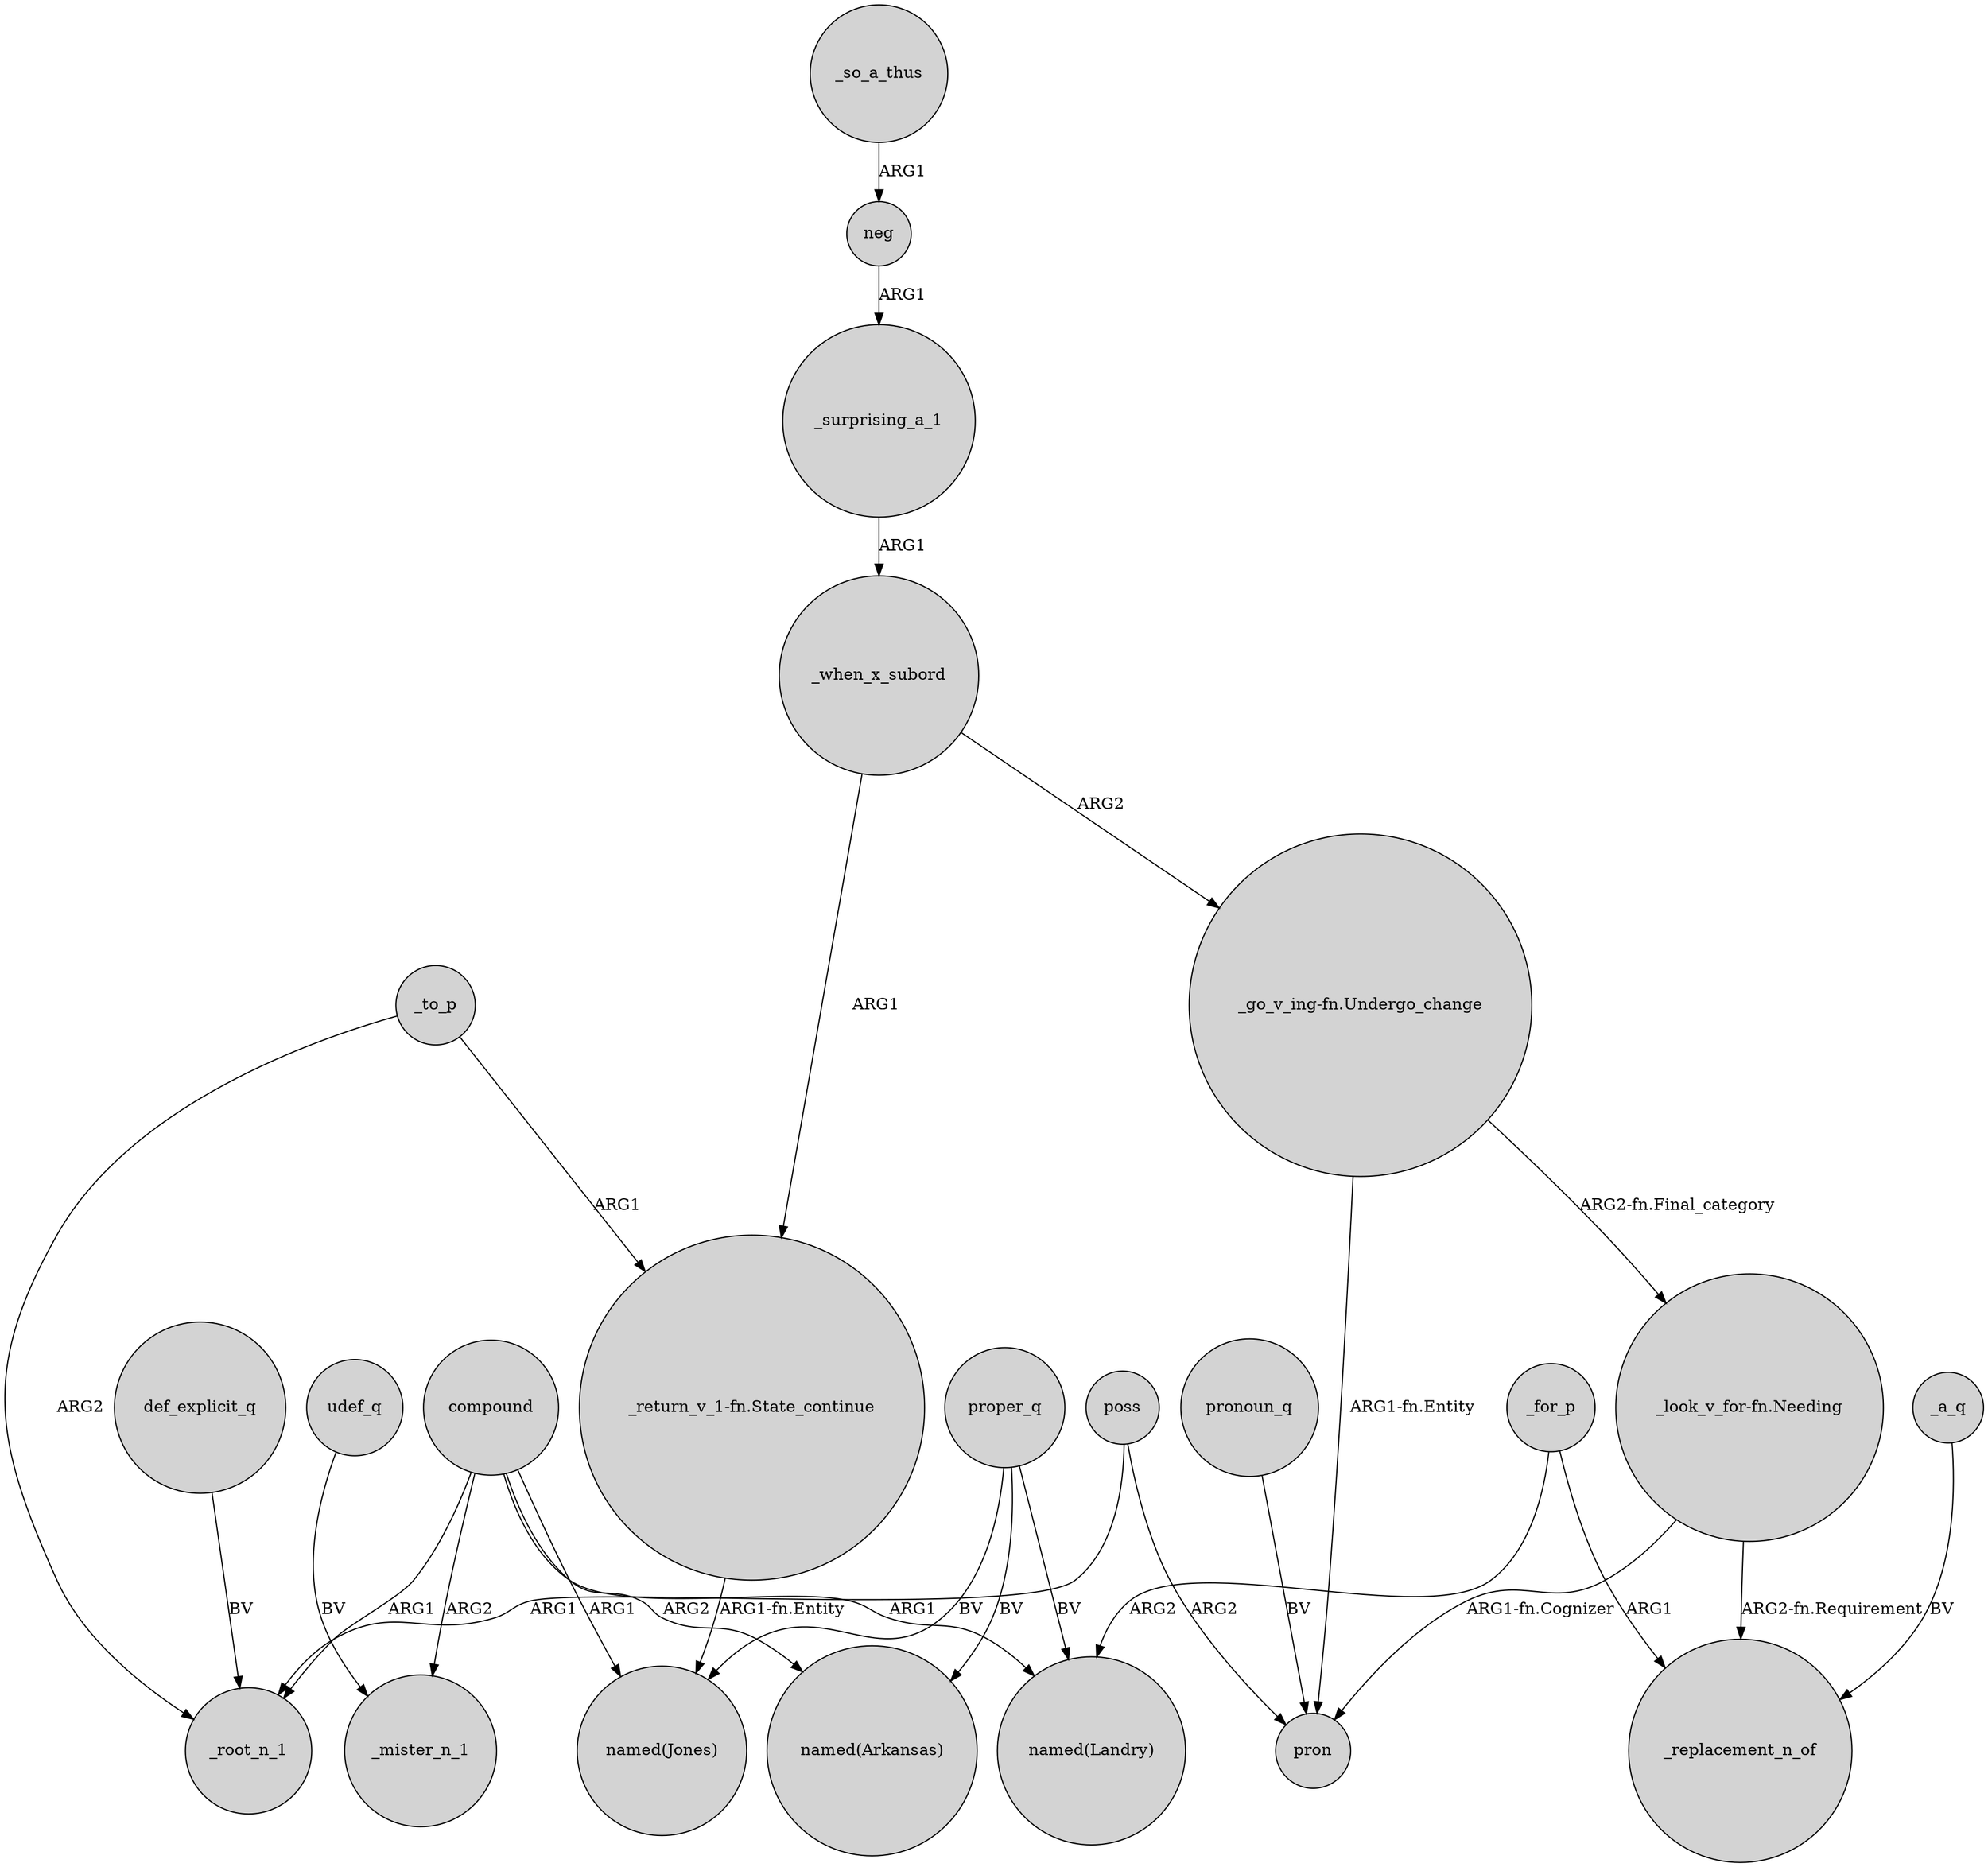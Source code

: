 digraph {
	node [shape=circle style=filled]
	"_go_v_ing-fn.Undergo_change" -> "_look_v_for-fn.Needing" [label="ARG2-fn.Final_category"]
	_when_x_subord -> "_return_v_1-fn.State_continue" [label=ARG1]
	"_go_v_ing-fn.Undergo_change" -> pron [label="ARG1-fn.Entity"]
	compound -> _mister_n_1 [label=ARG2]
	compound -> "named(Jones)" [label=ARG1]
	_a_q -> _replacement_n_of [label=BV]
	compound -> "named(Landry)" [label=ARG1]
	neg -> _surprising_a_1 [label=ARG1]
	_for_p -> "named(Landry)" [label=ARG2]
	"_return_v_1-fn.State_continue" -> "named(Jones)" [label="ARG1-fn.Entity"]
	_for_p -> _replacement_n_of [label=ARG1]
	poss -> _root_n_1 [label=ARG1]
	udef_q -> _mister_n_1 [label=BV]
	"_look_v_for-fn.Needing" -> _replacement_n_of [label="ARG2-fn.Requirement"]
	pronoun_q -> pron [label=BV]
	compound -> "named(Arkansas)" [label=ARG2]
	poss -> pron [label=ARG2]
	"_look_v_for-fn.Needing" -> pron [label="ARG1-fn.Cognizer"]
	_surprising_a_1 -> _when_x_subord [label=ARG1]
	_when_x_subord -> "_go_v_ing-fn.Undergo_change" [label=ARG2]
	proper_q -> "named(Jones)" [label=BV]
	proper_q -> "named(Arkansas)" [label=BV]
	_to_p -> "_return_v_1-fn.State_continue" [label=ARG1]
	compound -> _root_n_1 [label=ARG1]
	_so_a_thus -> neg [label=ARG1]
	_to_p -> _root_n_1 [label=ARG2]
	proper_q -> "named(Landry)" [label=BV]
	def_explicit_q -> _root_n_1 [label=BV]
}
